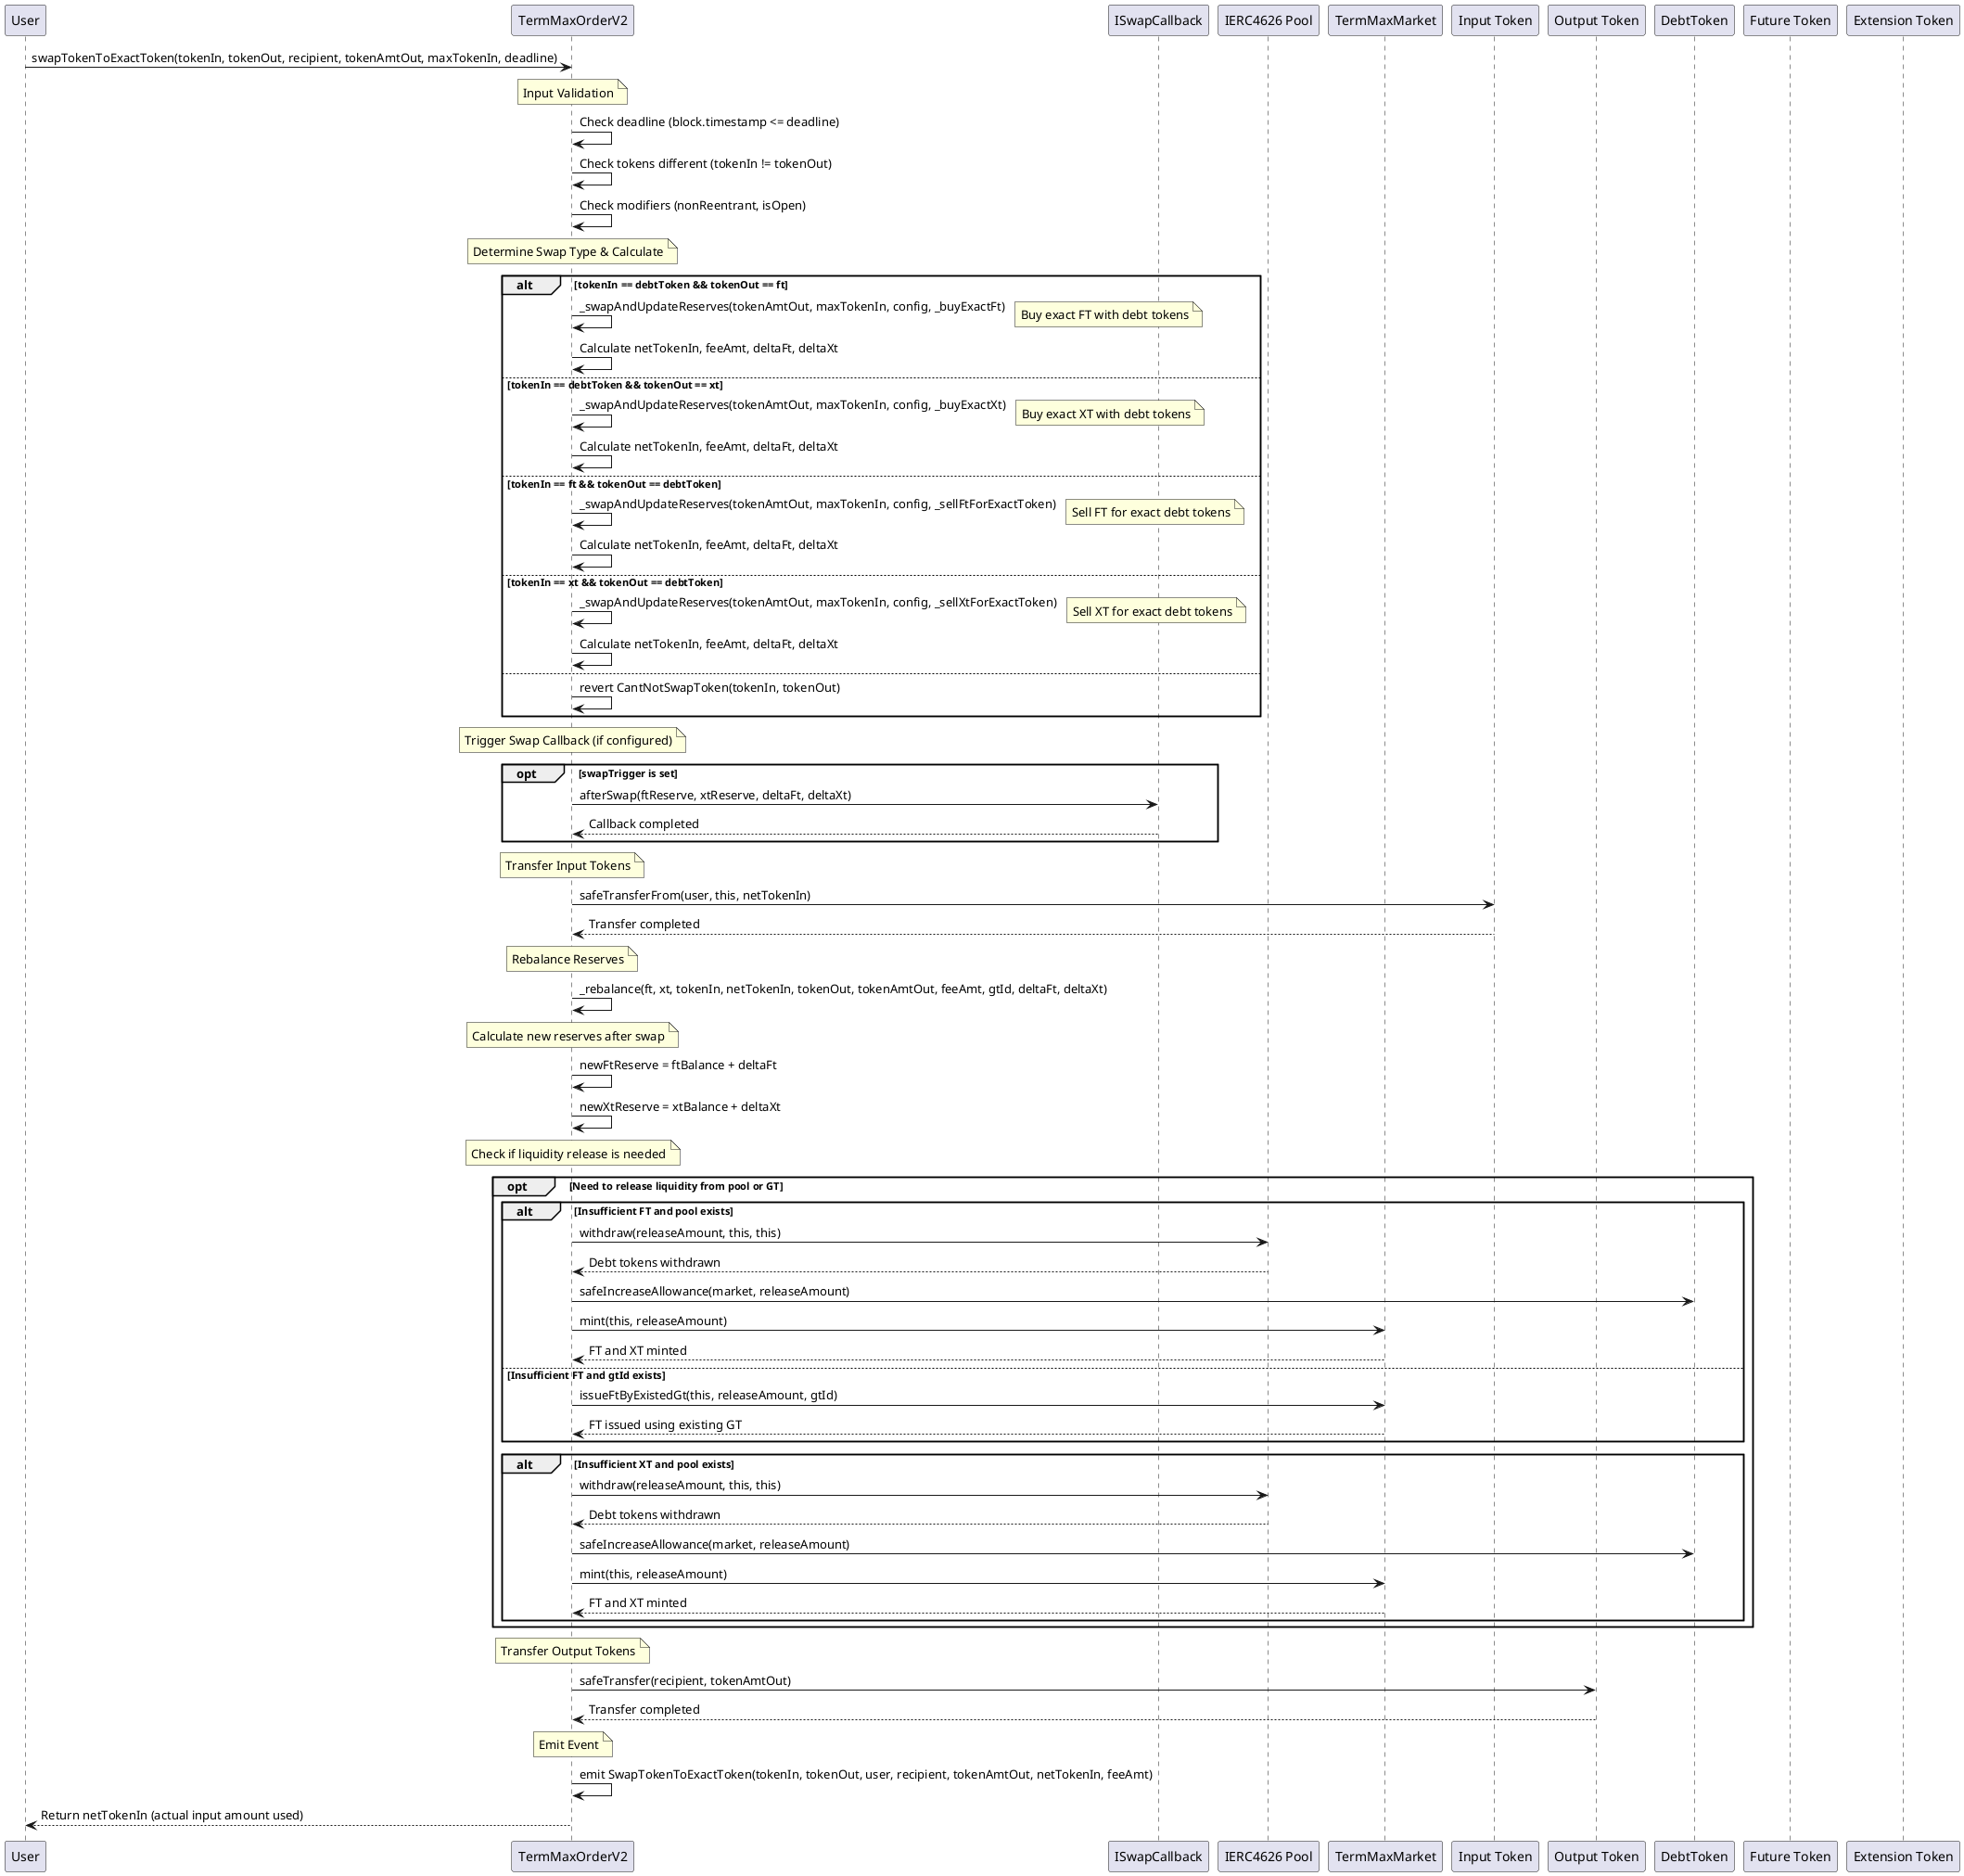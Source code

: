 @startuml swapTokenToExactToken Sequence Diagram

participant User
participant TermMaxOrderV2
participant SwapTrigger as "ISwapCallback"
participant Pool as "IERC4626 Pool"
participant Market as "TermMaxMarket"
participant TokenIn as "Input Token"
participant TokenOut as "Output Token"
participant DebtToken
participant FT as "Future Token"
participant XT as "Extension Token"

User -> TermMaxOrderV2: swapTokenToExactToken(tokenIn, tokenOut, recipient, tokenAmtOut, maxTokenIn, deadline)

note over TermMaxOrderV2: Input Validation
TermMaxOrderV2 -> TermMaxOrderV2: Check deadline (block.timestamp <= deadline)
TermMaxOrderV2 -> TermMaxOrderV2: Check tokens different (tokenIn != tokenOut)
TermMaxOrderV2 -> TermMaxOrderV2: Check modifiers (nonReentrant, isOpen)

note over TermMaxOrderV2: Determine Swap Type & Calculate
alt tokenIn == debtToken && tokenOut == ft
    TermMaxOrderV2 -> TermMaxOrderV2: _swapAndUpdateReserves(tokenAmtOut, maxTokenIn, config, _buyExactFt)
    note right: Buy exact FT with debt tokens
    TermMaxOrderV2 -> TermMaxOrderV2: Calculate netTokenIn, feeAmt, deltaFt, deltaXt
else tokenIn == debtToken && tokenOut == xt
    TermMaxOrderV2 -> TermMaxOrderV2: _swapAndUpdateReserves(tokenAmtOut, maxTokenIn, config, _buyExactXt)
    note right: Buy exact XT with debt tokens
    TermMaxOrderV2 -> TermMaxOrderV2: Calculate netTokenIn, feeAmt, deltaFt, deltaXt
else tokenIn == ft && tokenOut == debtToken
    TermMaxOrderV2 -> TermMaxOrderV2: _swapAndUpdateReserves(tokenAmtOut, maxTokenIn, config, _sellFtForExactToken)
    note right: Sell FT for exact debt tokens
    TermMaxOrderV2 -> TermMaxOrderV2: Calculate netTokenIn, feeAmt, deltaFt, deltaXt
else tokenIn == xt && tokenOut == debtToken
    TermMaxOrderV2 -> TermMaxOrderV2: _swapAndUpdateReserves(tokenAmtOut, maxTokenIn, config, _sellXtForExactToken)
    note right: Sell XT for exact debt tokens
    TermMaxOrderV2 -> TermMaxOrderV2: Calculate netTokenIn, feeAmt, deltaFt, deltaXt
else
    TermMaxOrderV2 -> TermMaxOrderV2: revert CantNotSwapToken(tokenIn, tokenOut)
end

note over TermMaxOrderV2: Trigger Swap Callback (if configured)
opt swapTrigger is set
    TermMaxOrderV2 -> SwapTrigger: afterSwap(ftReserve, xtReserve, deltaFt, deltaXt)
    SwapTrigger --> TermMaxOrderV2: Callback completed
end

note over TermMaxOrderV2: Transfer Input Tokens
TermMaxOrderV2 -> TokenIn: safeTransferFrom(user, this, netTokenIn)
TokenIn --> TermMaxOrderV2: Transfer completed

note over TermMaxOrderV2: Rebalance Reserves
TermMaxOrderV2 -> TermMaxOrderV2: _rebalance(ft, xt, tokenIn, netTokenIn, tokenOut, tokenAmtOut, feeAmt, gtId, deltaFt, deltaXt)

note over TermMaxOrderV2: Calculate new reserves after swap
TermMaxOrderV2 -> TermMaxOrderV2: newFtReserve = ftBalance + deltaFt
TermMaxOrderV2 -> TermMaxOrderV2: newXtReserve = xtBalance + deltaXt

note over TermMaxOrderV2: Check if liquidity release is needed
opt Need to release liquidity from pool or GT
    alt Insufficient FT and pool exists
        TermMaxOrderV2 -> Pool: withdraw(releaseAmount, this, this)
        Pool --> TermMaxOrderV2: Debt tokens withdrawn
        TermMaxOrderV2 -> DebtToken: safeIncreaseAllowance(market, releaseAmount)
        TermMaxOrderV2 -> Market: mint(this, releaseAmount)
        Market --> TermMaxOrderV2: FT and XT minted
    else Insufficient FT and gtId exists
        TermMaxOrderV2 -> Market: issueFtByExistedGt(this, releaseAmount, gtId)
        Market --> TermMaxOrderV2: FT issued using existing GT
    end
    
    alt Insufficient XT and pool exists
        TermMaxOrderV2 -> Pool: withdraw(releaseAmount, this, this)
        Pool --> TermMaxOrderV2: Debt tokens withdrawn
        TermMaxOrderV2 -> DebtToken: safeIncreaseAllowance(market, releaseAmount)
        TermMaxOrderV2 -> Market: mint(this, releaseAmount)
        Market --> TermMaxOrderV2: FT and XT minted
    end
end

note over TermMaxOrderV2: Transfer Output Tokens
TermMaxOrderV2 -> TokenOut: safeTransfer(recipient, tokenAmtOut)
TokenOut --> TermMaxOrderV2: Transfer completed

note over TermMaxOrderV2: Emit Event
TermMaxOrderV2 -> TermMaxOrderV2: emit SwapTokenToExactToken(tokenIn, tokenOut, user, recipient, tokenAmtOut, netTokenIn, feeAmt)

TermMaxOrderV2 --> User: Return netTokenIn (actual input amount used)

@enduml